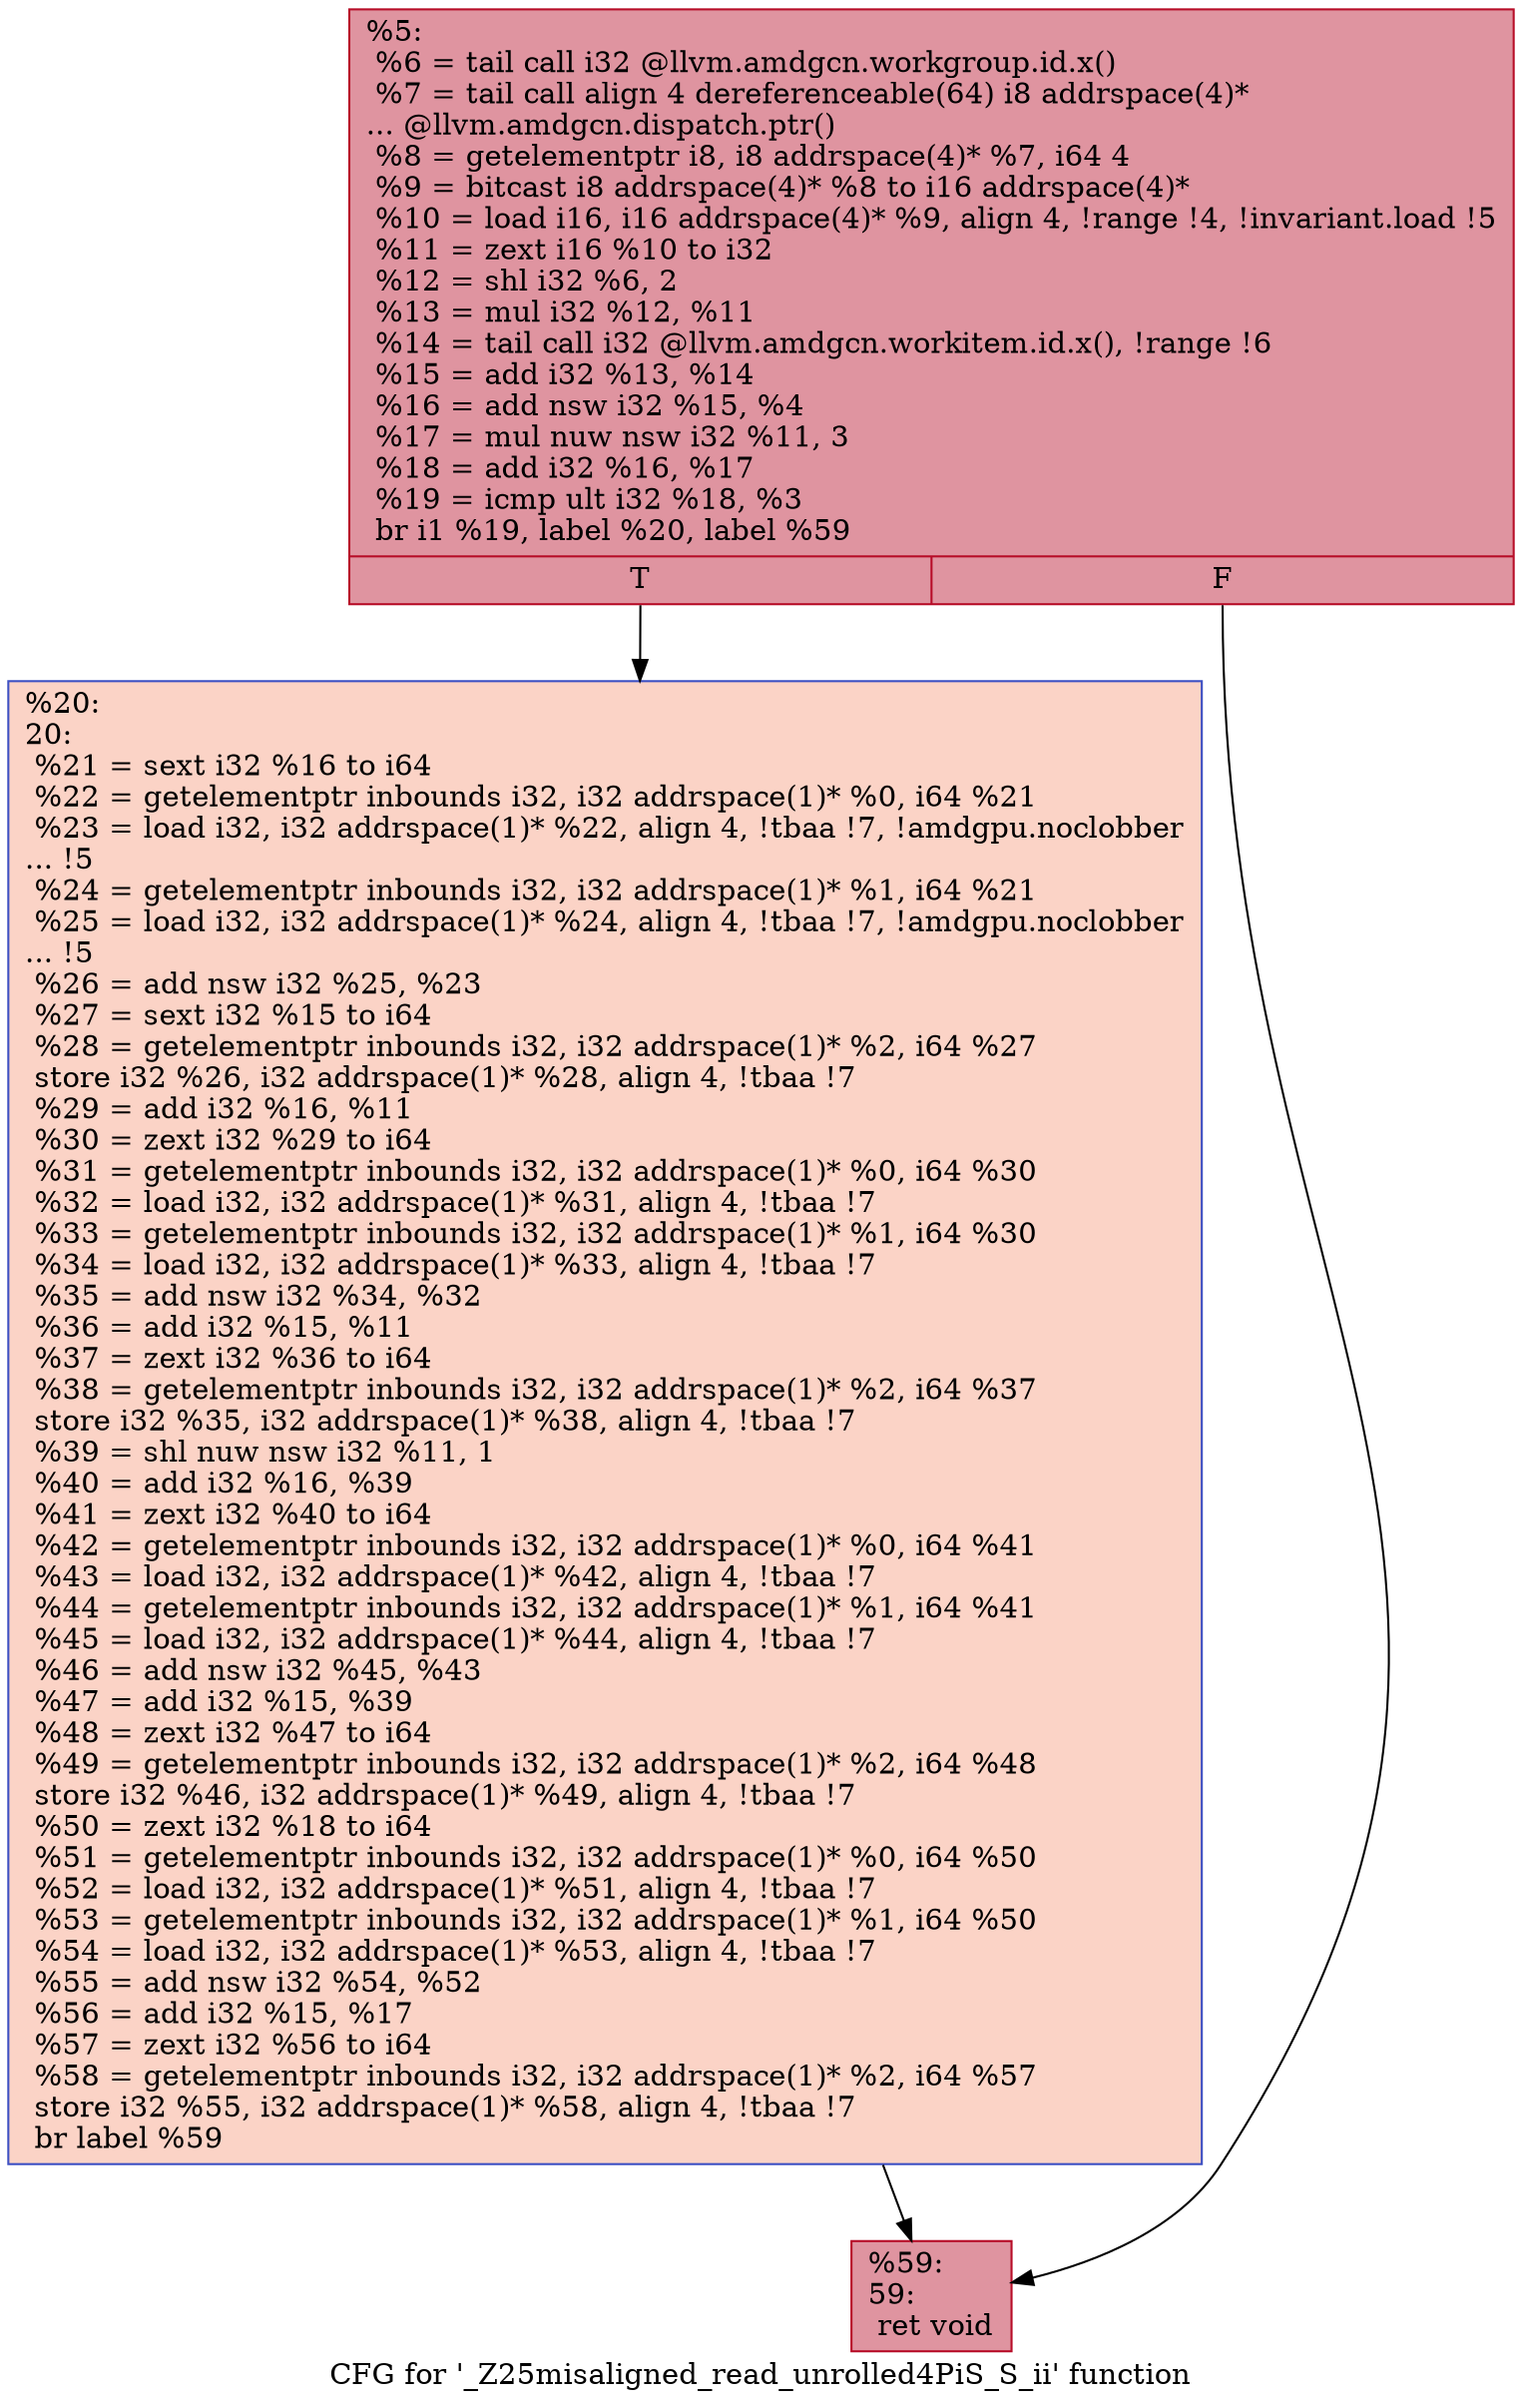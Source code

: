 digraph "CFG for '_Z25misaligned_read_unrolled4PiS_S_ii' function" {
	label="CFG for '_Z25misaligned_read_unrolled4PiS_S_ii' function";

	Node0x4d587e0 [shape=record,color="#b70d28ff", style=filled, fillcolor="#b70d2870",label="{%5:\l  %6 = tail call i32 @llvm.amdgcn.workgroup.id.x()\l  %7 = tail call align 4 dereferenceable(64) i8 addrspace(4)*\l... @llvm.amdgcn.dispatch.ptr()\l  %8 = getelementptr i8, i8 addrspace(4)* %7, i64 4\l  %9 = bitcast i8 addrspace(4)* %8 to i16 addrspace(4)*\l  %10 = load i16, i16 addrspace(4)* %9, align 4, !range !4, !invariant.load !5\l  %11 = zext i16 %10 to i32\l  %12 = shl i32 %6, 2\l  %13 = mul i32 %12, %11\l  %14 = tail call i32 @llvm.amdgcn.workitem.id.x(), !range !6\l  %15 = add i32 %13, %14\l  %16 = add nsw i32 %15, %4\l  %17 = mul nuw nsw i32 %11, 3\l  %18 = add i32 %16, %17\l  %19 = icmp ult i32 %18, %3\l  br i1 %19, label %20, label %59\l|{<s0>T|<s1>F}}"];
	Node0x4d587e0:s0 -> Node0x4d5a9d0;
	Node0x4d587e0:s1 -> Node0x4d5aa60;
	Node0x4d5a9d0 [shape=record,color="#3d50c3ff", style=filled, fillcolor="#f59c7d70",label="{%20:\l20:                                               \l  %21 = sext i32 %16 to i64\l  %22 = getelementptr inbounds i32, i32 addrspace(1)* %0, i64 %21\l  %23 = load i32, i32 addrspace(1)* %22, align 4, !tbaa !7, !amdgpu.noclobber\l... !5\l  %24 = getelementptr inbounds i32, i32 addrspace(1)* %1, i64 %21\l  %25 = load i32, i32 addrspace(1)* %24, align 4, !tbaa !7, !amdgpu.noclobber\l... !5\l  %26 = add nsw i32 %25, %23\l  %27 = sext i32 %15 to i64\l  %28 = getelementptr inbounds i32, i32 addrspace(1)* %2, i64 %27\l  store i32 %26, i32 addrspace(1)* %28, align 4, !tbaa !7\l  %29 = add i32 %16, %11\l  %30 = zext i32 %29 to i64\l  %31 = getelementptr inbounds i32, i32 addrspace(1)* %0, i64 %30\l  %32 = load i32, i32 addrspace(1)* %31, align 4, !tbaa !7\l  %33 = getelementptr inbounds i32, i32 addrspace(1)* %1, i64 %30\l  %34 = load i32, i32 addrspace(1)* %33, align 4, !tbaa !7\l  %35 = add nsw i32 %34, %32\l  %36 = add i32 %15, %11\l  %37 = zext i32 %36 to i64\l  %38 = getelementptr inbounds i32, i32 addrspace(1)* %2, i64 %37\l  store i32 %35, i32 addrspace(1)* %38, align 4, !tbaa !7\l  %39 = shl nuw nsw i32 %11, 1\l  %40 = add i32 %16, %39\l  %41 = zext i32 %40 to i64\l  %42 = getelementptr inbounds i32, i32 addrspace(1)* %0, i64 %41\l  %43 = load i32, i32 addrspace(1)* %42, align 4, !tbaa !7\l  %44 = getelementptr inbounds i32, i32 addrspace(1)* %1, i64 %41\l  %45 = load i32, i32 addrspace(1)* %44, align 4, !tbaa !7\l  %46 = add nsw i32 %45, %43\l  %47 = add i32 %15, %39\l  %48 = zext i32 %47 to i64\l  %49 = getelementptr inbounds i32, i32 addrspace(1)* %2, i64 %48\l  store i32 %46, i32 addrspace(1)* %49, align 4, !tbaa !7\l  %50 = zext i32 %18 to i64\l  %51 = getelementptr inbounds i32, i32 addrspace(1)* %0, i64 %50\l  %52 = load i32, i32 addrspace(1)* %51, align 4, !tbaa !7\l  %53 = getelementptr inbounds i32, i32 addrspace(1)* %1, i64 %50\l  %54 = load i32, i32 addrspace(1)* %53, align 4, !tbaa !7\l  %55 = add nsw i32 %54, %52\l  %56 = add i32 %15, %17\l  %57 = zext i32 %56 to i64\l  %58 = getelementptr inbounds i32, i32 addrspace(1)* %2, i64 %57\l  store i32 %55, i32 addrspace(1)* %58, align 4, !tbaa !7\l  br label %59\l}"];
	Node0x4d5a9d0 -> Node0x4d5aa60;
	Node0x4d5aa60 [shape=record,color="#b70d28ff", style=filled, fillcolor="#b70d2870",label="{%59:\l59:                                               \l  ret void\l}"];
}
